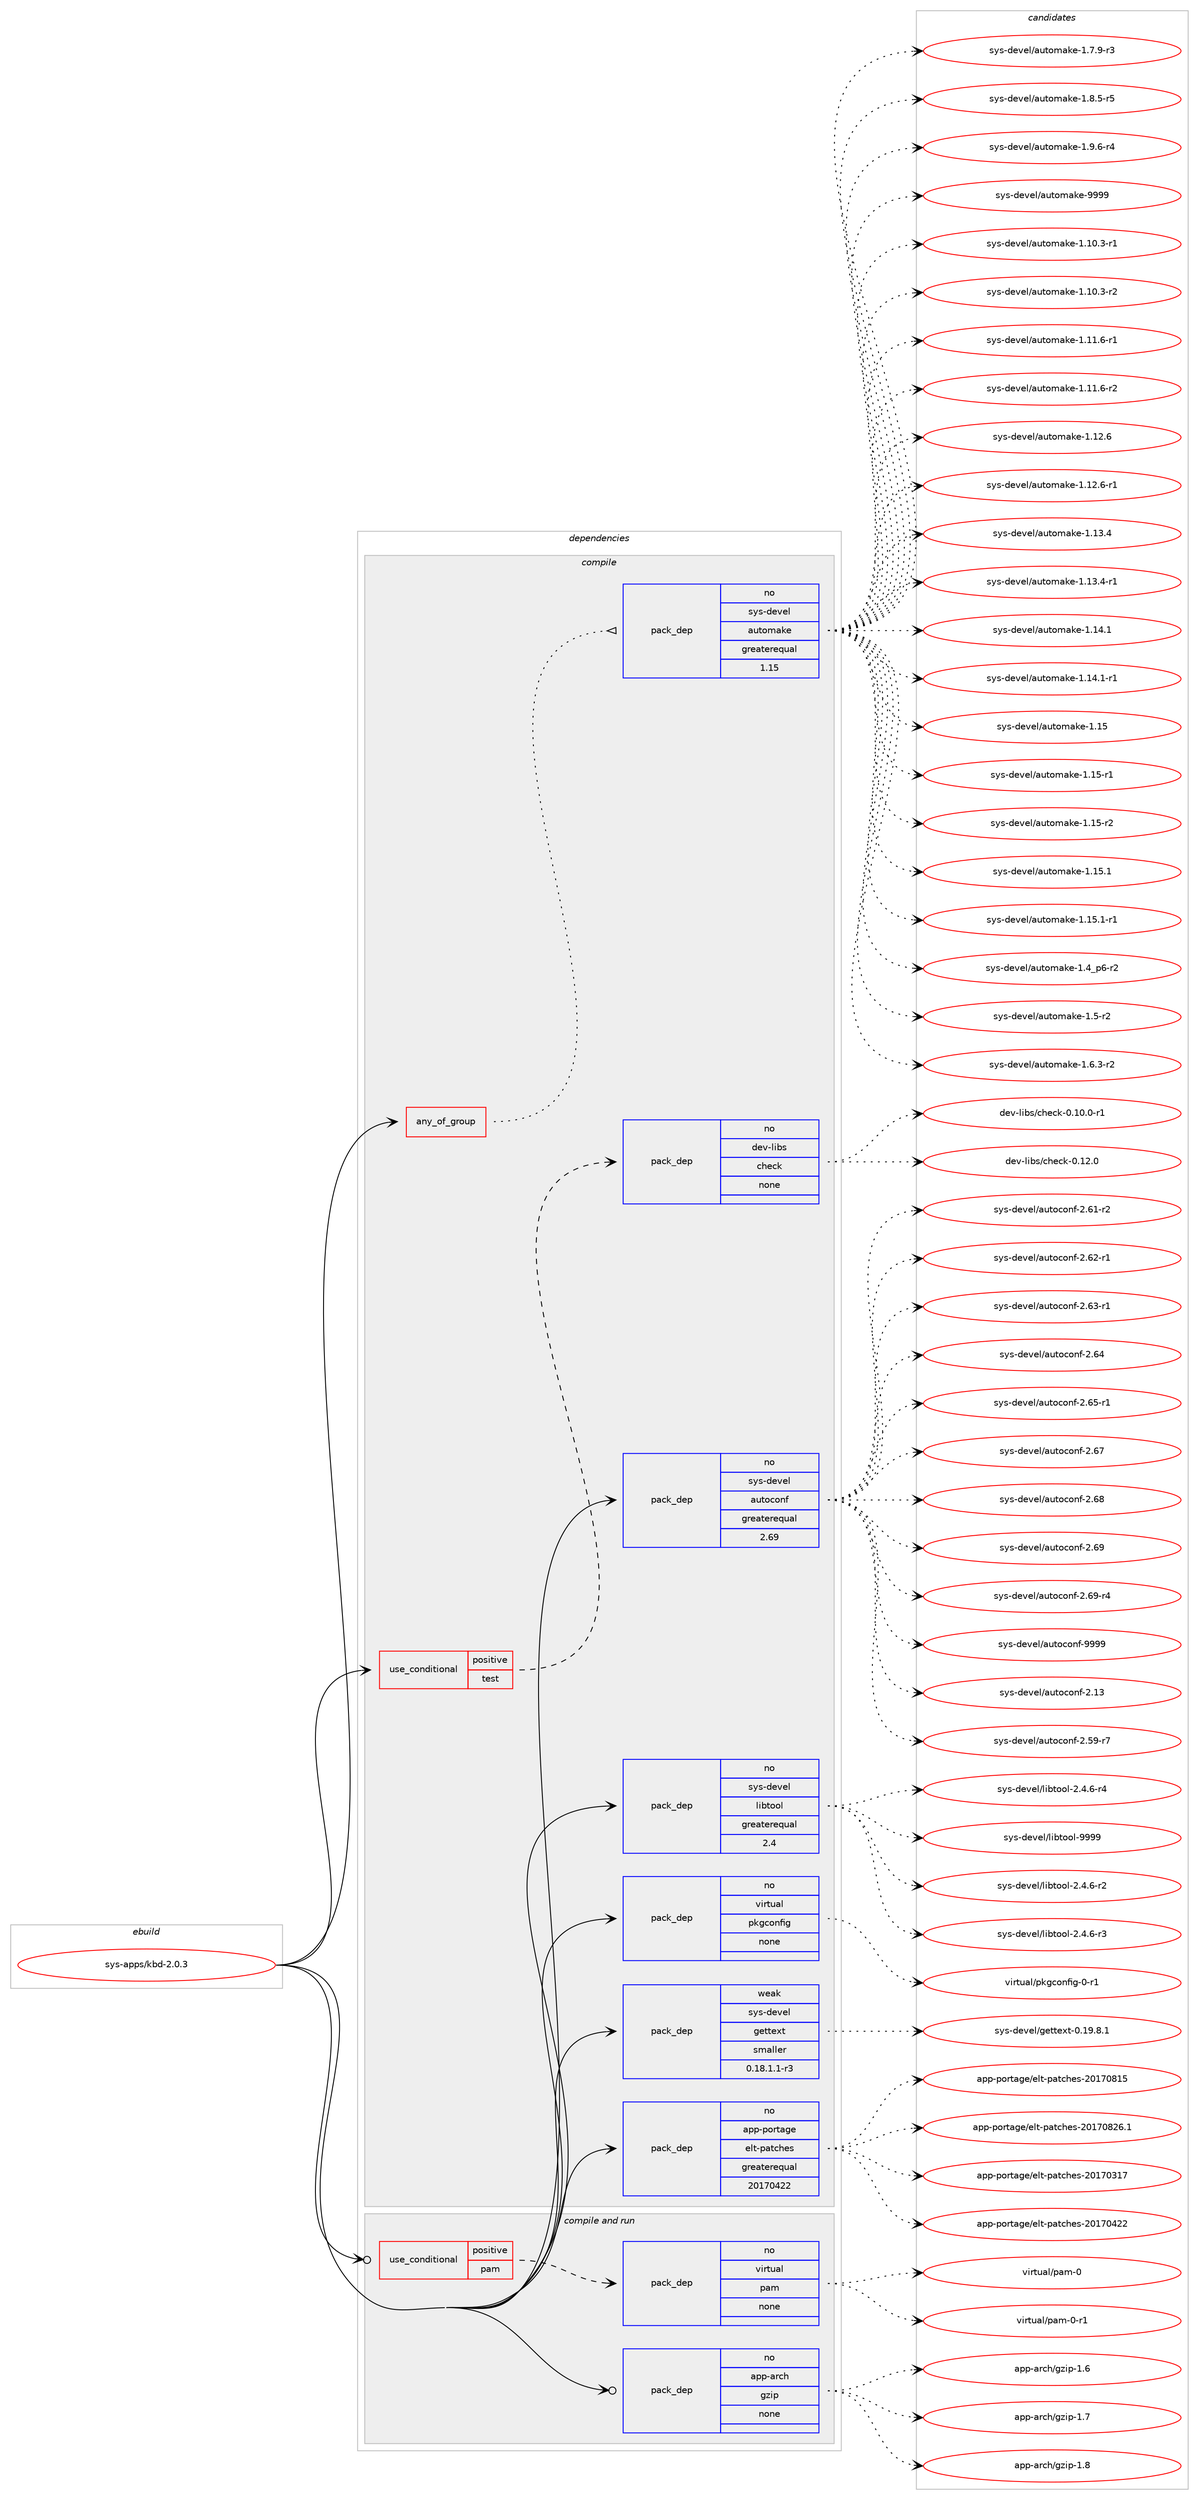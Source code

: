 digraph prolog {

# *************
# Graph options
# *************

newrank=true;
concentrate=true;
compound=true;
graph [rankdir=LR,fontname=Helvetica,fontsize=10,ranksep=1.5];#, ranksep=2.5, nodesep=0.2];
edge  [arrowhead=vee];
node  [fontname=Helvetica,fontsize=10];

# **********
# The ebuild
# **********

subgraph cluster_leftcol {
color=gray;
rank=same;
label=<<i>ebuild</i>>;
id [label="sys-apps/kbd-2.0.3", color=red, width=4, href="../sys-apps/kbd-2.0.3.svg"];
}

# ****************
# The dependencies
# ****************

subgraph cluster_midcol {
color=gray;
label=<<i>dependencies</i>>;
subgraph cluster_compile {
fillcolor="#eeeeee";
style=filled;
label=<<i>compile</i>>;
subgraph any7851 {
dependency470052 [label=<<TABLE BORDER="0" CELLBORDER="1" CELLSPACING="0" CELLPADDING="4"><TR><TD CELLPADDING="10">any_of_group</TD></TR></TABLE>>, shape=none, color=red];subgraph pack348768 {
dependency470053 [label=<<TABLE BORDER="0" CELLBORDER="1" CELLSPACING="0" CELLPADDING="4" WIDTH="220"><TR><TD ROWSPAN="6" CELLPADDING="30">pack_dep</TD></TR><TR><TD WIDTH="110">no</TD></TR><TR><TD>sys-devel</TD></TR><TR><TD>automake</TD></TR><TR><TD>greaterequal</TD></TR><TR><TD>1.15</TD></TR></TABLE>>, shape=none, color=blue];
}
dependency470052:e -> dependency470053:w [weight=20,style="dotted",arrowhead="oinv"];
}
id:e -> dependency470052:w [weight=20,style="solid",arrowhead="vee"];
subgraph cond113178 {
dependency470054 [label=<<TABLE BORDER="0" CELLBORDER="1" CELLSPACING="0" CELLPADDING="4"><TR><TD ROWSPAN="3" CELLPADDING="10">use_conditional</TD></TR><TR><TD>positive</TD></TR><TR><TD>test</TD></TR></TABLE>>, shape=none, color=red];
subgraph pack348769 {
dependency470055 [label=<<TABLE BORDER="0" CELLBORDER="1" CELLSPACING="0" CELLPADDING="4" WIDTH="220"><TR><TD ROWSPAN="6" CELLPADDING="30">pack_dep</TD></TR><TR><TD WIDTH="110">no</TD></TR><TR><TD>dev-libs</TD></TR><TR><TD>check</TD></TR><TR><TD>none</TD></TR><TR><TD></TD></TR></TABLE>>, shape=none, color=blue];
}
dependency470054:e -> dependency470055:w [weight=20,style="dashed",arrowhead="vee"];
}
id:e -> dependency470054:w [weight=20,style="solid",arrowhead="vee"];
subgraph pack348770 {
dependency470056 [label=<<TABLE BORDER="0" CELLBORDER="1" CELLSPACING="0" CELLPADDING="4" WIDTH="220"><TR><TD ROWSPAN="6" CELLPADDING="30">pack_dep</TD></TR><TR><TD WIDTH="110">no</TD></TR><TR><TD>app-portage</TD></TR><TR><TD>elt-patches</TD></TR><TR><TD>greaterequal</TD></TR><TR><TD>20170422</TD></TR></TABLE>>, shape=none, color=blue];
}
id:e -> dependency470056:w [weight=20,style="solid",arrowhead="vee"];
subgraph pack348771 {
dependency470057 [label=<<TABLE BORDER="0" CELLBORDER="1" CELLSPACING="0" CELLPADDING="4" WIDTH="220"><TR><TD ROWSPAN="6" CELLPADDING="30">pack_dep</TD></TR><TR><TD WIDTH="110">no</TD></TR><TR><TD>sys-devel</TD></TR><TR><TD>autoconf</TD></TR><TR><TD>greaterequal</TD></TR><TR><TD>2.69</TD></TR></TABLE>>, shape=none, color=blue];
}
id:e -> dependency470057:w [weight=20,style="solid",arrowhead="vee"];
subgraph pack348772 {
dependency470058 [label=<<TABLE BORDER="0" CELLBORDER="1" CELLSPACING="0" CELLPADDING="4" WIDTH="220"><TR><TD ROWSPAN="6" CELLPADDING="30">pack_dep</TD></TR><TR><TD WIDTH="110">no</TD></TR><TR><TD>sys-devel</TD></TR><TR><TD>libtool</TD></TR><TR><TD>greaterequal</TD></TR><TR><TD>2.4</TD></TR></TABLE>>, shape=none, color=blue];
}
id:e -> dependency470058:w [weight=20,style="solid",arrowhead="vee"];
subgraph pack348773 {
dependency470059 [label=<<TABLE BORDER="0" CELLBORDER="1" CELLSPACING="0" CELLPADDING="4" WIDTH="220"><TR><TD ROWSPAN="6" CELLPADDING="30">pack_dep</TD></TR><TR><TD WIDTH="110">no</TD></TR><TR><TD>virtual</TD></TR><TR><TD>pkgconfig</TD></TR><TR><TD>none</TD></TR><TR><TD></TD></TR></TABLE>>, shape=none, color=blue];
}
id:e -> dependency470059:w [weight=20,style="solid",arrowhead="vee"];
subgraph pack348774 {
dependency470060 [label=<<TABLE BORDER="0" CELLBORDER="1" CELLSPACING="0" CELLPADDING="4" WIDTH="220"><TR><TD ROWSPAN="6" CELLPADDING="30">pack_dep</TD></TR><TR><TD WIDTH="110">weak</TD></TR><TR><TD>sys-devel</TD></TR><TR><TD>gettext</TD></TR><TR><TD>smaller</TD></TR><TR><TD>0.18.1.1-r3</TD></TR></TABLE>>, shape=none, color=blue];
}
id:e -> dependency470060:w [weight=20,style="solid",arrowhead="vee"];
}
subgraph cluster_compileandrun {
fillcolor="#eeeeee";
style=filled;
label=<<i>compile and run</i>>;
subgraph cond113179 {
dependency470061 [label=<<TABLE BORDER="0" CELLBORDER="1" CELLSPACING="0" CELLPADDING="4"><TR><TD ROWSPAN="3" CELLPADDING="10">use_conditional</TD></TR><TR><TD>positive</TD></TR><TR><TD>pam</TD></TR></TABLE>>, shape=none, color=red];
subgraph pack348775 {
dependency470062 [label=<<TABLE BORDER="0" CELLBORDER="1" CELLSPACING="0" CELLPADDING="4" WIDTH="220"><TR><TD ROWSPAN="6" CELLPADDING="30">pack_dep</TD></TR><TR><TD WIDTH="110">no</TD></TR><TR><TD>virtual</TD></TR><TR><TD>pam</TD></TR><TR><TD>none</TD></TR><TR><TD></TD></TR></TABLE>>, shape=none, color=blue];
}
dependency470061:e -> dependency470062:w [weight=20,style="dashed",arrowhead="vee"];
}
id:e -> dependency470061:w [weight=20,style="solid",arrowhead="odotvee"];
subgraph pack348776 {
dependency470063 [label=<<TABLE BORDER="0" CELLBORDER="1" CELLSPACING="0" CELLPADDING="4" WIDTH="220"><TR><TD ROWSPAN="6" CELLPADDING="30">pack_dep</TD></TR><TR><TD WIDTH="110">no</TD></TR><TR><TD>app-arch</TD></TR><TR><TD>gzip</TD></TR><TR><TD>none</TD></TR><TR><TD></TD></TR></TABLE>>, shape=none, color=blue];
}
id:e -> dependency470063:w [weight=20,style="solid",arrowhead="odotvee"];
}
subgraph cluster_run {
fillcolor="#eeeeee";
style=filled;
label=<<i>run</i>>;
}
}

# **************
# The candidates
# **************

subgraph cluster_choices {
rank=same;
color=gray;
label=<<i>candidates</i>>;

subgraph choice348768 {
color=black;
nodesep=1;
choice11512111545100101118101108479711711611110997107101454946494846514511449 [label="sys-devel/automake-1.10.3-r1", color=red, width=4,href="../sys-devel/automake-1.10.3-r1.svg"];
choice11512111545100101118101108479711711611110997107101454946494846514511450 [label="sys-devel/automake-1.10.3-r2", color=red, width=4,href="../sys-devel/automake-1.10.3-r2.svg"];
choice11512111545100101118101108479711711611110997107101454946494946544511449 [label="sys-devel/automake-1.11.6-r1", color=red, width=4,href="../sys-devel/automake-1.11.6-r1.svg"];
choice11512111545100101118101108479711711611110997107101454946494946544511450 [label="sys-devel/automake-1.11.6-r2", color=red, width=4,href="../sys-devel/automake-1.11.6-r2.svg"];
choice1151211154510010111810110847971171161111099710710145494649504654 [label="sys-devel/automake-1.12.6", color=red, width=4,href="../sys-devel/automake-1.12.6.svg"];
choice11512111545100101118101108479711711611110997107101454946495046544511449 [label="sys-devel/automake-1.12.6-r1", color=red, width=4,href="../sys-devel/automake-1.12.6-r1.svg"];
choice1151211154510010111810110847971171161111099710710145494649514652 [label="sys-devel/automake-1.13.4", color=red, width=4,href="../sys-devel/automake-1.13.4.svg"];
choice11512111545100101118101108479711711611110997107101454946495146524511449 [label="sys-devel/automake-1.13.4-r1", color=red, width=4,href="../sys-devel/automake-1.13.4-r1.svg"];
choice1151211154510010111810110847971171161111099710710145494649524649 [label="sys-devel/automake-1.14.1", color=red, width=4,href="../sys-devel/automake-1.14.1.svg"];
choice11512111545100101118101108479711711611110997107101454946495246494511449 [label="sys-devel/automake-1.14.1-r1", color=red, width=4,href="../sys-devel/automake-1.14.1-r1.svg"];
choice115121115451001011181011084797117116111109971071014549464953 [label="sys-devel/automake-1.15", color=red, width=4,href="../sys-devel/automake-1.15.svg"];
choice1151211154510010111810110847971171161111099710710145494649534511449 [label="sys-devel/automake-1.15-r1", color=red, width=4,href="../sys-devel/automake-1.15-r1.svg"];
choice1151211154510010111810110847971171161111099710710145494649534511450 [label="sys-devel/automake-1.15-r2", color=red, width=4,href="../sys-devel/automake-1.15-r2.svg"];
choice1151211154510010111810110847971171161111099710710145494649534649 [label="sys-devel/automake-1.15.1", color=red, width=4,href="../sys-devel/automake-1.15.1.svg"];
choice11512111545100101118101108479711711611110997107101454946495346494511449 [label="sys-devel/automake-1.15.1-r1", color=red, width=4,href="../sys-devel/automake-1.15.1-r1.svg"];
choice115121115451001011181011084797117116111109971071014549465295112544511450 [label="sys-devel/automake-1.4_p6-r2", color=red, width=4,href="../sys-devel/automake-1.4_p6-r2.svg"];
choice11512111545100101118101108479711711611110997107101454946534511450 [label="sys-devel/automake-1.5-r2", color=red, width=4,href="../sys-devel/automake-1.5-r2.svg"];
choice115121115451001011181011084797117116111109971071014549465446514511450 [label="sys-devel/automake-1.6.3-r2", color=red, width=4,href="../sys-devel/automake-1.6.3-r2.svg"];
choice115121115451001011181011084797117116111109971071014549465546574511451 [label="sys-devel/automake-1.7.9-r3", color=red, width=4,href="../sys-devel/automake-1.7.9-r3.svg"];
choice115121115451001011181011084797117116111109971071014549465646534511453 [label="sys-devel/automake-1.8.5-r5", color=red, width=4,href="../sys-devel/automake-1.8.5-r5.svg"];
choice115121115451001011181011084797117116111109971071014549465746544511452 [label="sys-devel/automake-1.9.6-r4", color=red, width=4,href="../sys-devel/automake-1.9.6-r4.svg"];
choice115121115451001011181011084797117116111109971071014557575757 [label="sys-devel/automake-9999", color=red, width=4,href="../sys-devel/automake-9999.svg"];
dependency470053:e -> choice11512111545100101118101108479711711611110997107101454946494846514511449:w [style=dotted,weight="100"];
dependency470053:e -> choice11512111545100101118101108479711711611110997107101454946494846514511450:w [style=dotted,weight="100"];
dependency470053:e -> choice11512111545100101118101108479711711611110997107101454946494946544511449:w [style=dotted,weight="100"];
dependency470053:e -> choice11512111545100101118101108479711711611110997107101454946494946544511450:w [style=dotted,weight="100"];
dependency470053:e -> choice1151211154510010111810110847971171161111099710710145494649504654:w [style=dotted,weight="100"];
dependency470053:e -> choice11512111545100101118101108479711711611110997107101454946495046544511449:w [style=dotted,weight="100"];
dependency470053:e -> choice1151211154510010111810110847971171161111099710710145494649514652:w [style=dotted,weight="100"];
dependency470053:e -> choice11512111545100101118101108479711711611110997107101454946495146524511449:w [style=dotted,weight="100"];
dependency470053:e -> choice1151211154510010111810110847971171161111099710710145494649524649:w [style=dotted,weight="100"];
dependency470053:e -> choice11512111545100101118101108479711711611110997107101454946495246494511449:w [style=dotted,weight="100"];
dependency470053:e -> choice115121115451001011181011084797117116111109971071014549464953:w [style=dotted,weight="100"];
dependency470053:e -> choice1151211154510010111810110847971171161111099710710145494649534511449:w [style=dotted,weight="100"];
dependency470053:e -> choice1151211154510010111810110847971171161111099710710145494649534511450:w [style=dotted,weight="100"];
dependency470053:e -> choice1151211154510010111810110847971171161111099710710145494649534649:w [style=dotted,weight="100"];
dependency470053:e -> choice11512111545100101118101108479711711611110997107101454946495346494511449:w [style=dotted,weight="100"];
dependency470053:e -> choice115121115451001011181011084797117116111109971071014549465295112544511450:w [style=dotted,weight="100"];
dependency470053:e -> choice11512111545100101118101108479711711611110997107101454946534511450:w [style=dotted,weight="100"];
dependency470053:e -> choice115121115451001011181011084797117116111109971071014549465446514511450:w [style=dotted,weight="100"];
dependency470053:e -> choice115121115451001011181011084797117116111109971071014549465546574511451:w [style=dotted,weight="100"];
dependency470053:e -> choice115121115451001011181011084797117116111109971071014549465646534511453:w [style=dotted,weight="100"];
dependency470053:e -> choice115121115451001011181011084797117116111109971071014549465746544511452:w [style=dotted,weight="100"];
dependency470053:e -> choice115121115451001011181011084797117116111109971071014557575757:w [style=dotted,weight="100"];
}
subgraph choice348769 {
color=black;
nodesep=1;
choice1001011184510810598115479910410199107454846494846484511449 [label="dev-libs/check-0.10.0-r1", color=red, width=4,href="../dev-libs/check-0.10.0-r1.svg"];
choice100101118451081059811547991041019910745484649504648 [label="dev-libs/check-0.12.0", color=red, width=4,href="../dev-libs/check-0.12.0.svg"];
dependency470055:e -> choice1001011184510810598115479910410199107454846494846484511449:w [style=dotted,weight="100"];
dependency470055:e -> choice100101118451081059811547991041019910745484649504648:w [style=dotted,weight="100"];
}
subgraph choice348770 {
color=black;
nodesep=1;
choice97112112451121111141169710310147101108116451129711699104101115455048495548514955 [label="app-portage/elt-patches-20170317", color=red, width=4,href="../app-portage/elt-patches-20170317.svg"];
choice97112112451121111141169710310147101108116451129711699104101115455048495548525050 [label="app-portage/elt-patches-20170422", color=red, width=4,href="../app-portage/elt-patches-20170422.svg"];
choice97112112451121111141169710310147101108116451129711699104101115455048495548564953 [label="app-portage/elt-patches-20170815", color=red, width=4,href="../app-portage/elt-patches-20170815.svg"];
choice971121124511211111411697103101471011081164511297116991041011154550484955485650544649 [label="app-portage/elt-patches-20170826.1", color=red, width=4,href="../app-portage/elt-patches-20170826.1.svg"];
dependency470056:e -> choice97112112451121111141169710310147101108116451129711699104101115455048495548514955:w [style=dotted,weight="100"];
dependency470056:e -> choice97112112451121111141169710310147101108116451129711699104101115455048495548525050:w [style=dotted,weight="100"];
dependency470056:e -> choice97112112451121111141169710310147101108116451129711699104101115455048495548564953:w [style=dotted,weight="100"];
dependency470056:e -> choice971121124511211111411697103101471011081164511297116991041011154550484955485650544649:w [style=dotted,weight="100"];
}
subgraph choice348771 {
color=black;
nodesep=1;
choice115121115451001011181011084797117116111991111101024550464951 [label="sys-devel/autoconf-2.13", color=red, width=4,href="../sys-devel/autoconf-2.13.svg"];
choice1151211154510010111810110847971171161119911111010245504653574511455 [label="sys-devel/autoconf-2.59-r7", color=red, width=4,href="../sys-devel/autoconf-2.59-r7.svg"];
choice1151211154510010111810110847971171161119911111010245504654494511450 [label="sys-devel/autoconf-2.61-r2", color=red, width=4,href="../sys-devel/autoconf-2.61-r2.svg"];
choice1151211154510010111810110847971171161119911111010245504654504511449 [label="sys-devel/autoconf-2.62-r1", color=red, width=4,href="../sys-devel/autoconf-2.62-r1.svg"];
choice1151211154510010111810110847971171161119911111010245504654514511449 [label="sys-devel/autoconf-2.63-r1", color=red, width=4,href="../sys-devel/autoconf-2.63-r1.svg"];
choice115121115451001011181011084797117116111991111101024550465452 [label="sys-devel/autoconf-2.64", color=red, width=4,href="../sys-devel/autoconf-2.64.svg"];
choice1151211154510010111810110847971171161119911111010245504654534511449 [label="sys-devel/autoconf-2.65-r1", color=red, width=4,href="../sys-devel/autoconf-2.65-r1.svg"];
choice115121115451001011181011084797117116111991111101024550465455 [label="sys-devel/autoconf-2.67", color=red, width=4,href="../sys-devel/autoconf-2.67.svg"];
choice115121115451001011181011084797117116111991111101024550465456 [label="sys-devel/autoconf-2.68", color=red, width=4,href="../sys-devel/autoconf-2.68.svg"];
choice115121115451001011181011084797117116111991111101024550465457 [label="sys-devel/autoconf-2.69", color=red, width=4,href="../sys-devel/autoconf-2.69.svg"];
choice1151211154510010111810110847971171161119911111010245504654574511452 [label="sys-devel/autoconf-2.69-r4", color=red, width=4,href="../sys-devel/autoconf-2.69-r4.svg"];
choice115121115451001011181011084797117116111991111101024557575757 [label="sys-devel/autoconf-9999", color=red, width=4,href="../sys-devel/autoconf-9999.svg"];
dependency470057:e -> choice115121115451001011181011084797117116111991111101024550464951:w [style=dotted,weight="100"];
dependency470057:e -> choice1151211154510010111810110847971171161119911111010245504653574511455:w [style=dotted,weight="100"];
dependency470057:e -> choice1151211154510010111810110847971171161119911111010245504654494511450:w [style=dotted,weight="100"];
dependency470057:e -> choice1151211154510010111810110847971171161119911111010245504654504511449:w [style=dotted,weight="100"];
dependency470057:e -> choice1151211154510010111810110847971171161119911111010245504654514511449:w [style=dotted,weight="100"];
dependency470057:e -> choice115121115451001011181011084797117116111991111101024550465452:w [style=dotted,weight="100"];
dependency470057:e -> choice1151211154510010111810110847971171161119911111010245504654534511449:w [style=dotted,weight="100"];
dependency470057:e -> choice115121115451001011181011084797117116111991111101024550465455:w [style=dotted,weight="100"];
dependency470057:e -> choice115121115451001011181011084797117116111991111101024550465456:w [style=dotted,weight="100"];
dependency470057:e -> choice115121115451001011181011084797117116111991111101024550465457:w [style=dotted,weight="100"];
dependency470057:e -> choice1151211154510010111810110847971171161119911111010245504654574511452:w [style=dotted,weight="100"];
dependency470057:e -> choice115121115451001011181011084797117116111991111101024557575757:w [style=dotted,weight="100"];
}
subgraph choice348772 {
color=black;
nodesep=1;
choice1151211154510010111810110847108105981161111111084550465246544511450 [label="sys-devel/libtool-2.4.6-r2", color=red, width=4,href="../sys-devel/libtool-2.4.6-r2.svg"];
choice1151211154510010111810110847108105981161111111084550465246544511451 [label="sys-devel/libtool-2.4.6-r3", color=red, width=4,href="../sys-devel/libtool-2.4.6-r3.svg"];
choice1151211154510010111810110847108105981161111111084550465246544511452 [label="sys-devel/libtool-2.4.6-r4", color=red, width=4,href="../sys-devel/libtool-2.4.6-r4.svg"];
choice1151211154510010111810110847108105981161111111084557575757 [label="sys-devel/libtool-9999", color=red, width=4,href="../sys-devel/libtool-9999.svg"];
dependency470058:e -> choice1151211154510010111810110847108105981161111111084550465246544511450:w [style=dotted,weight="100"];
dependency470058:e -> choice1151211154510010111810110847108105981161111111084550465246544511451:w [style=dotted,weight="100"];
dependency470058:e -> choice1151211154510010111810110847108105981161111111084550465246544511452:w [style=dotted,weight="100"];
dependency470058:e -> choice1151211154510010111810110847108105981161111111084557575757:w [style=dotted,weight="100"];
}
subgraph choice348773 {
color=black;
nodesep=1;
choice11810511411611797108471121071039911111010210510345484511449 [label="virtual/pkgconfig-0-r1", color=red, width=4,href="../virtual/pkgconfig-0-r1.svg"];
dependency470059:e -> choice11810511411611797108471121071039911111010210510345484511449:w [style=dotted,weight="100"];
}
subgraph choice348774 {
color=black;
nodesep=1;
choice1151211154510010111810110847103101116116101120116454846495746564649 [label="sys-devel/gettext-0.19.8.1", color=red, width=4,href="../sys-devel/gettext-0.19.8.1.svg"];
dependency470060:e -> choice1151211154510010111810110847103101116116101120116454846495746564649:w [style=dotted,weight="100"];
}
subgraph choice348775 {
color=black;
nodesep=1;
choice1181051141161179710847112971094548 [label="virtual/pam-0", color=red, width=4,href="../virtual/pam-0.svg"];
choice11810511411611797108471129710945484511449 [label="virtual/pam-0-r1", color=red, width=4,href="../virtual/pam-0-r1.svg"];
dependency470062:e -> choice1181051141161179710847112971094548:w [style=dotted,weight="100"];
dependency470062:e -> choice11810511411611797108471129710945484511449:w [style=dotted,weight="100"];
}
subgraph choice348776 {
color=black;
nodesep=1;
choice971121124597114991044710312210511245494654 [label="app-arch/gzip-1.6", color=red, width=4,href="../app-arch/gzip-1.6.svg"];
choice971121124597114991044710312210511245494655 [label="app-arch/gzip-1.7", color=red, width=4,href="../app-arch/gzip-1.7.svg"];
choice971121124597114991044710312210511245494656 [label="app-arch/gzip-1.8", color=red, width=4,href="../app-arch/gzip-1.8.svg"];
dependency470063:e -> choice971121124597114991044710312210511245494654:w [style=dotted,weight="100"];
dependency470063:e -> choice971121124597114991044710312210511245494655:w [style=dotted,weight="100"];
dependency470063:e -> choice971121124597114991044710312210511245494656:w [style=dotted,weight="100"];
}
}

}

